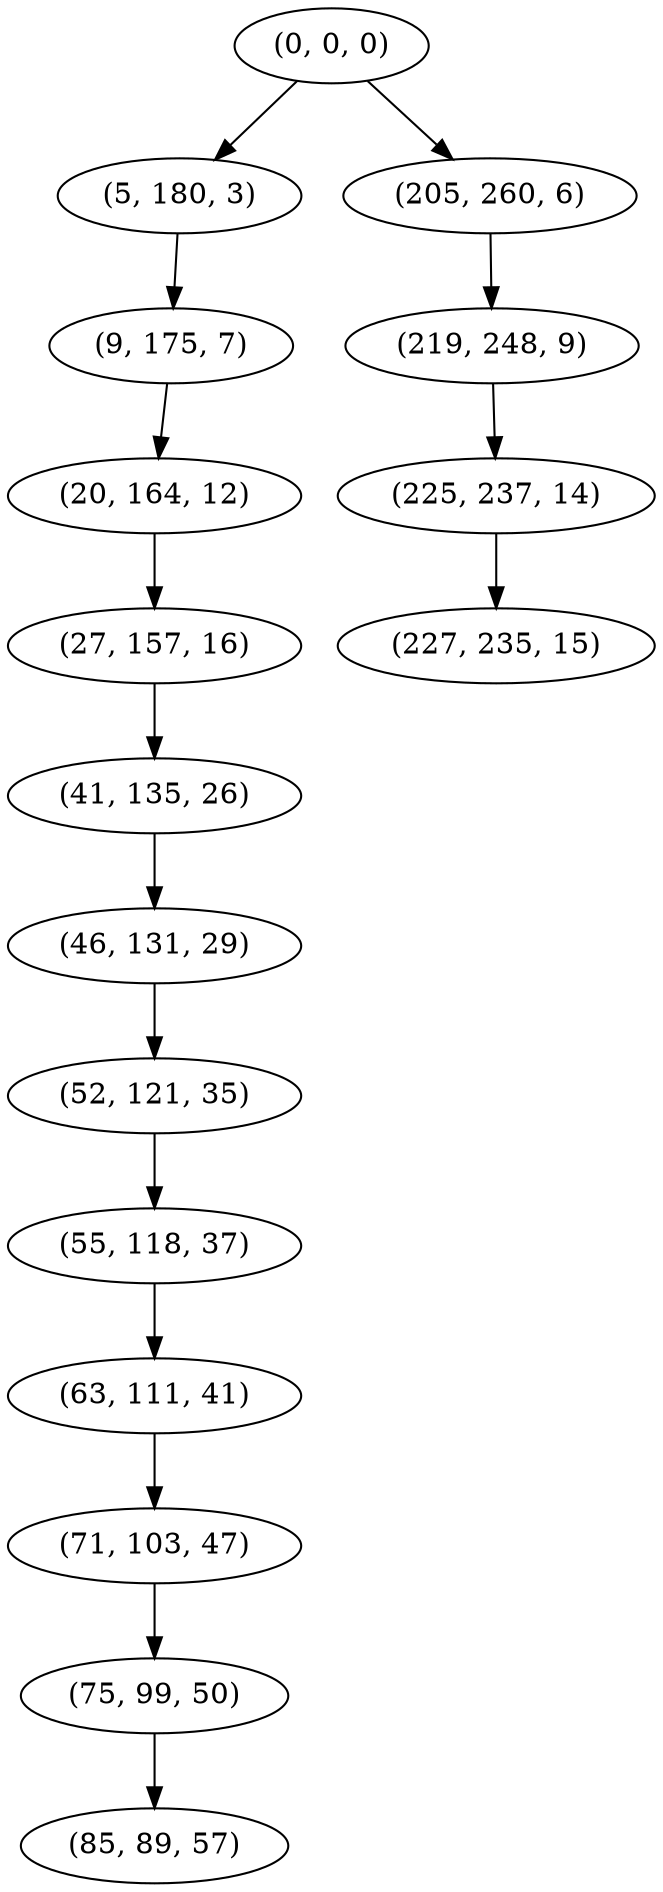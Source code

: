 digraph tree {
    "(0, 0, 0)";
    "(5, 180, 3)";
    "(9, 175, 7)";
    "(20, 164, 12)";
    "(27, 157, 16)";
    "(41, 135, 26)";
    "(46, 131, 29)";
    "(52, 121, 35)";
    "(55, 118, 37)";
    "(63, 111, 41)";
    "(71, 103, 47)";
    "(75, 99, 50)";
    "(85, 89, 57)";
    "(205, 260, 6)";
    "(219, 248, 9)";
    "(225, 237, 14)";
    "(227, 235, 15)";
    "(0, 0, 0)" -> "(5, 180, 3)";
    "(0, 0, 0)" -> "(205, 260, 6)";
    "(5, 180, 3)" -> "(9, 175, 7)";
    "(9, 175, 7)" -> "(20, 164, 12)";
    "(20, 164, 12)" -> "(27, 157, 16)";
    "(27, 157, 16)" -> "(41, 135, 26)";
    "(41, 135, 26)" -> "(46, 131, 29)";
    "(46, 131, 29)" -> "(52, 121, 35)";
    "(52, 121, 35)" -> "(55, 118, 37)";
    "(55, 118, 37)" -> "(63, 111, 41)";
    "(63, 111, 41)" -> "(71, 103, 47)";
    "(71, 103, 47)" -> "(75, 99, 50)";
    "(75, 99, 50)" -> "(85, 89, 57)";
    "(205, 260, 6)" -> "(219, 248, 9)";
    "(219, 248, 9)" -> "(225, 237, 14)";
    "(225, 237, 14)" -> "(227, 235, 15)";
}
